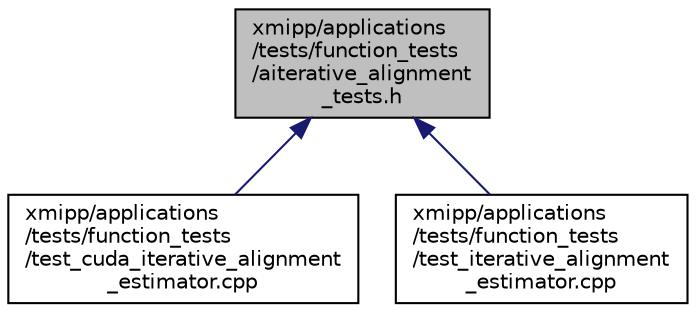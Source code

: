 digraph "xmipp/applications/tests/function_tests/aiterative_alignment_tests.h"
{
  edge [fontname="Helvetica",fontsize="10",labelfontname="Helvetica",labelfontsize="10"];
  node [fontname="Helvetica",fontsize="10",shape=record];
  Node132 [label="xmipp/applications\l/tests/function_tests\l/aiterative_alignment\l_tests.h",height=0.2,width=0.4,color="black", fillcolor="grey75", style="filled", fontcolor="black"];
  Node132 -> Node133 [dir="back",color="midnightblue",fontsize="10",style="solid",fontname="Helvetica"];
  Node133 [label="xmipp/applications\l/tests/function_tests\l/test_cuda_iterative_alignment\l_estimator.cpp",height=0.2,width=0.4,color="black", fillcolor="white", style="filled",URL="$test__cuda__iterative__alignment__estimator_8cpp.html"];
  Node132 -> Node134 [dir="back",color="midnightblue",fontsize="10",style="solid",fontname="Helvetica"];
  Node134 [label="xmipp/applications\l/tests/function_tests\l/test_iterative_alignment\l_estimator.cpp",height=0.2,width=0.4,color="black", fillcolor="white", style="filled",URL="$test__iterative__alignment__estimator_8cpp.html"];
}
